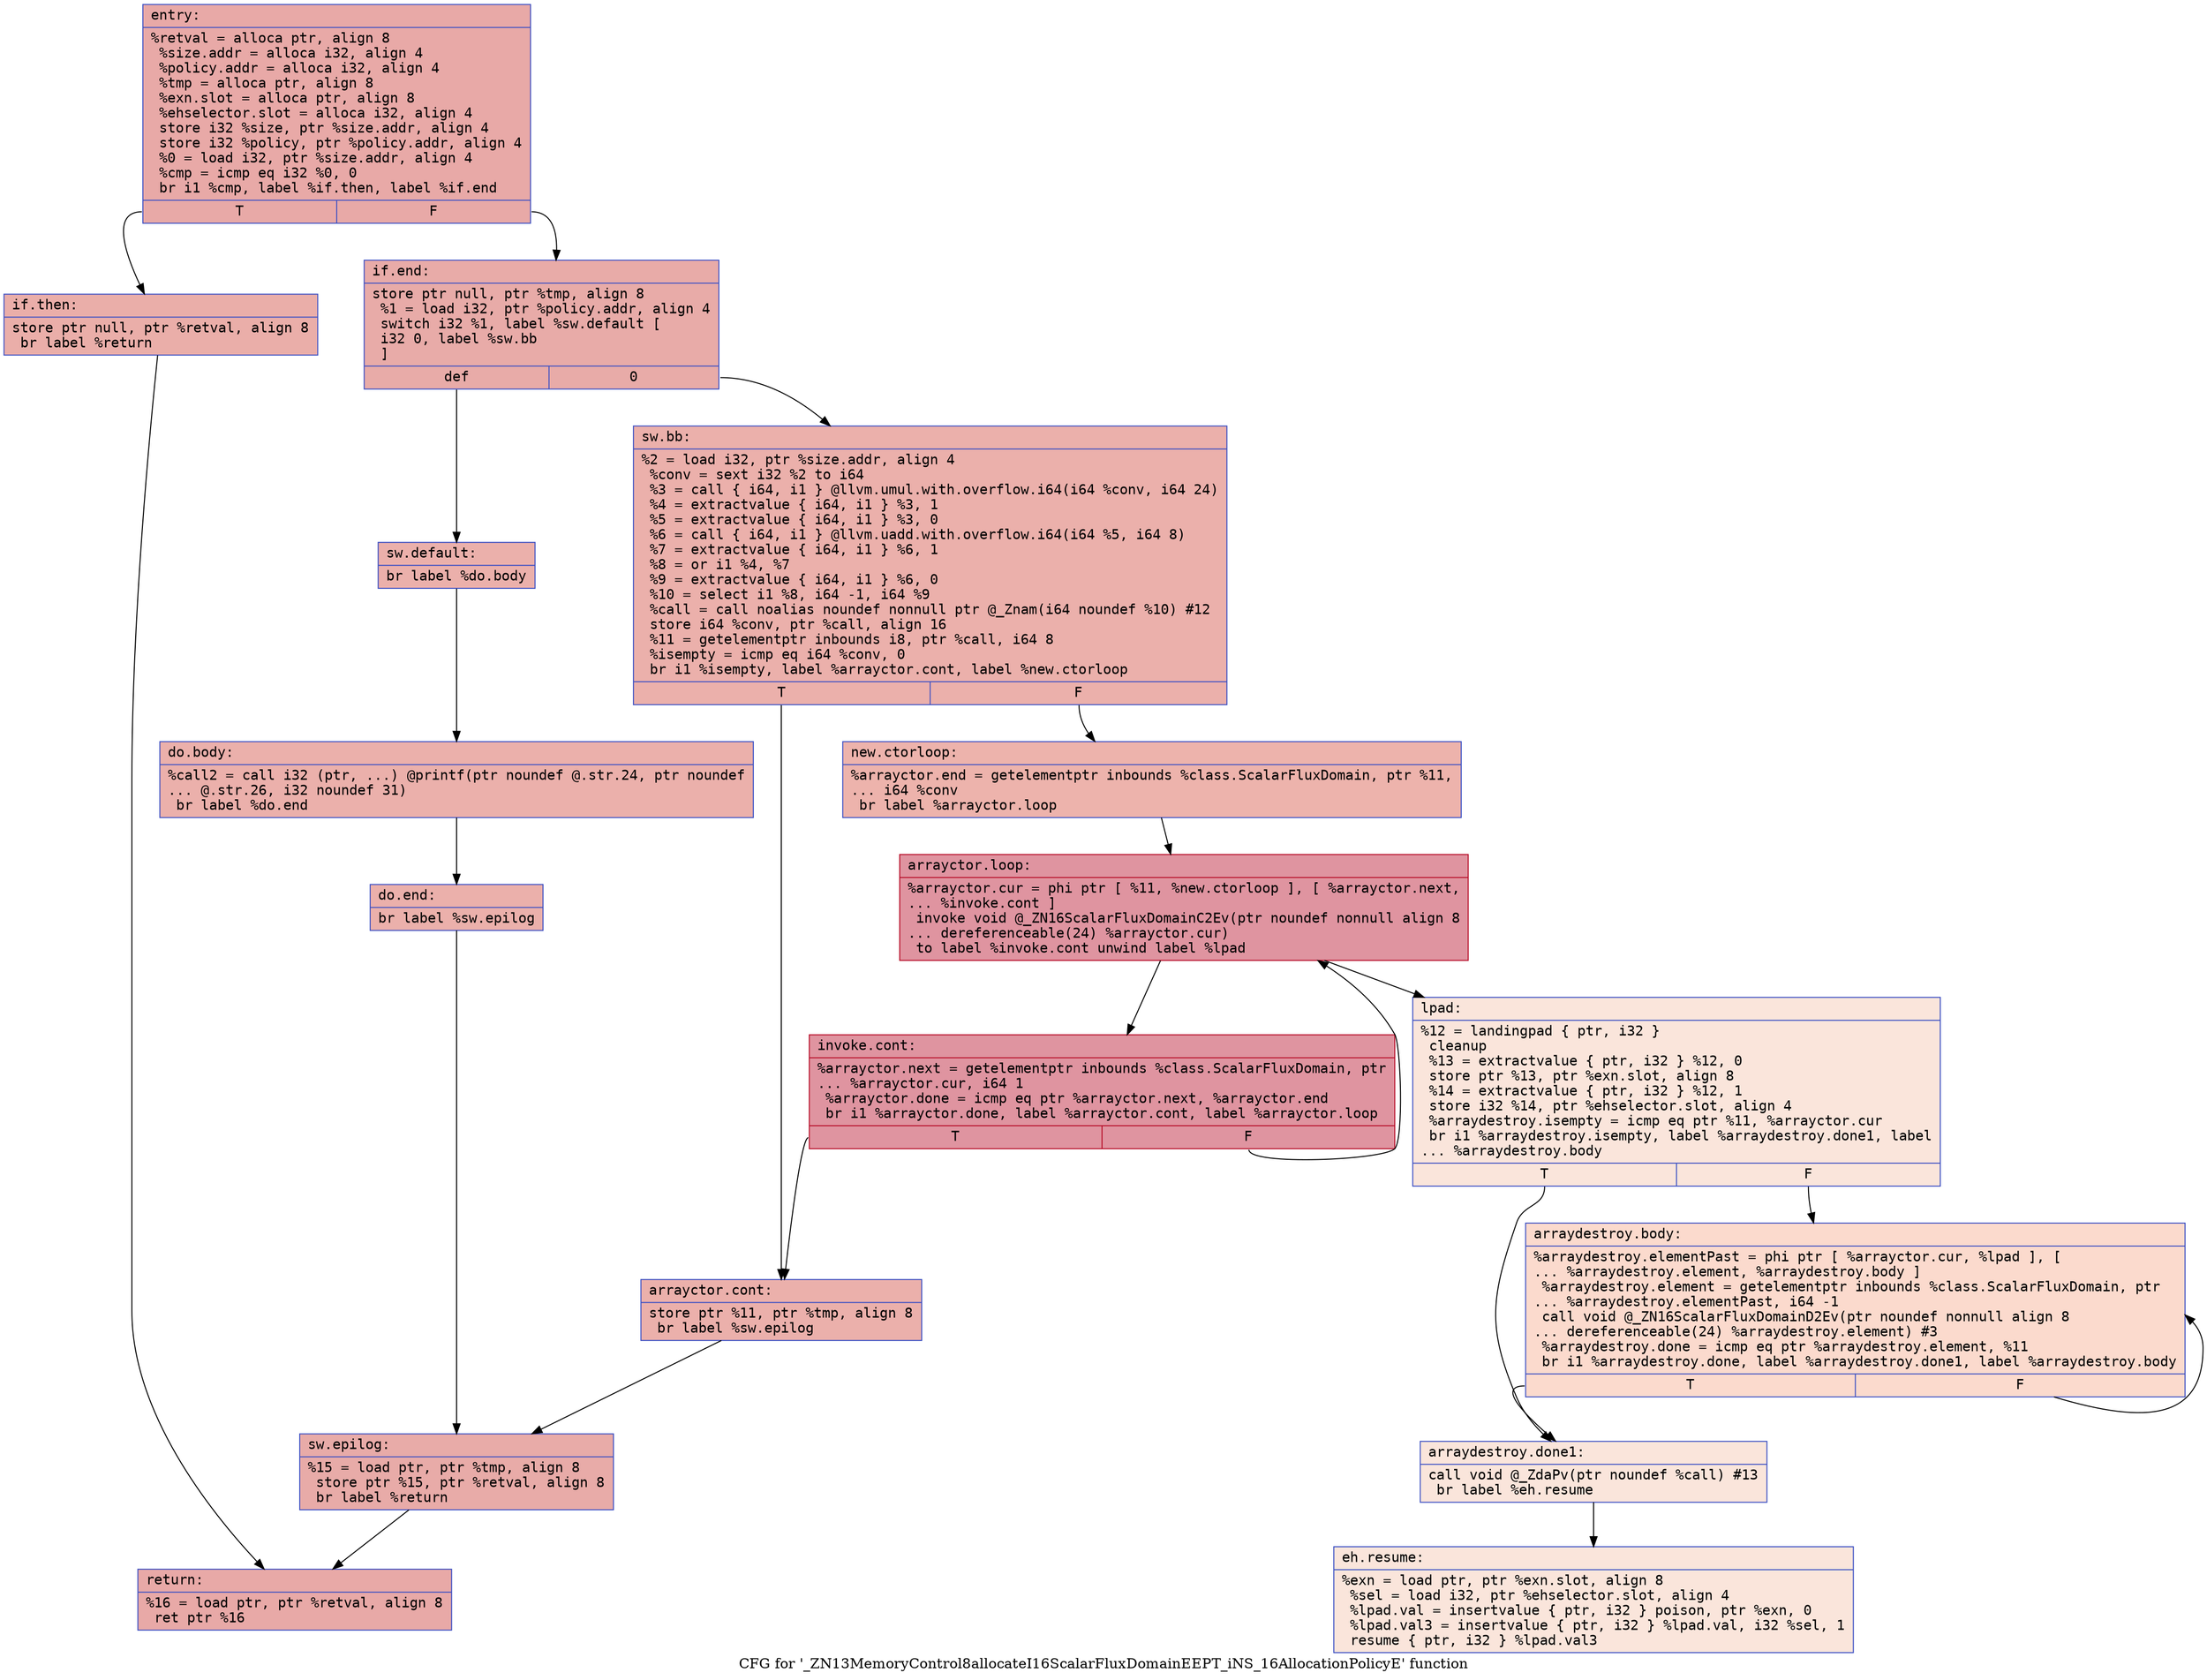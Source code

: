 digraph "CFG for '_ZN13MemoryControl8allocateI16ScalarFluxDomainEEPT_iNS_16AllocationPolicyE' function" {
	label="CFG for '_ZN13MemoryControl8allocateI16ScalarFluxDomainEEPT_iNS_16AllocationPolicyE' function";

	Node0x556c3c8740a0 [shape=record,color="#3d50c3ff", style=filled, fillcolor="#ca3b3770" fontname="Courier",label="{entry:\l|  %retval = alloca ptr, align 8\l  %size.addr = alloca i32, align 4\l  %policy.addr = alloca i32, align 4\l  %tmp = alloca ptr, align 8\l  %exn.slot = alloca ptr, align 8\l  %ehselector.slot = alloca i32, align 4\l  store i32 %size, ptr %size.addr, align 4\l  store i32 %policy, ptr %policy.addr, align 4\l  %0 = load i32, ptr %size.addr, align 4\l  %cmp = icmp eq i32 %0, 0\l  br i1 %cmp, label %if.then, label %if.end\l|{<s0>T|<s1>F}}"];
	Node0x556c3c8740a0:s0 -> Node0x556c3c874690[tooltip="entry -> if.then\nProbability 37.50%" ];
	Node0x556c3c8740a0:s1 -> Node0x556c3c874700[tooltip="entry -> if.end\nProbability 62.50%" ];
	Node0x556c3c874690 [shape=record,color="#3d50c3ff", style=filled, fillcolor="#d0473d70" fontname="Courier",label="{if.then:\l|  store ptr null, ptr %retval, align 8\l  br label %return\l}"];
	Node0x556c3c874690 -> Node0x556c3c874810[tooltip="if.then -> return\nProbability 100.00%" ];
	Node0x556c3c874700 [shape=record,color="#3d50c3ff", style=filled, fillcolor="#cc403a70" fontname="Courier",label="{if.end:\l|  store ptr null, ptr %tmp, align 8\l  %1 = load i32, ptr %policy.addr, align 4\l  switch i32 %1, label %sw.default [\l    i32 0, label %sw.bb\l  ]\l|{<s0>def|<s1>0}}"];
	Node0x556c3c874700:s0 -> Node0x556c3c874bb0[tooltip="if.end -> sw.default\nProbability 50.00%" ];
	Node0x556c3c874700:s1 -> Node0x556c3c874c30[tooltip="if.end -> sw.bb\nProbability 50.00%" ];
	Node0x556c3c874c30 [shape=record,color="#3d50c3ff", style=filled, fillcolor="#d24b4070" fontname="Courier",label="{sw.bb:\l|  %2 = load i32, ptr %size.addr, align 4\l  %conv = sext i32 %2 to i64\l  %3 = call \{ i64, i1 \} @llvm.umul.with.overflow.i64(i64 %conv, i64 24)\l  %4 = extractvalue \{ i64, i1 \} %3, 1\l  %5 = extractvalue \{ i64, i1 \} %3, 0\l  %6 = call \{ i64, i1 \} @llvm.uadd.with.overflow.i64(i64 %5, i64 8)\l  %7 = extractvalue \{ i64, i1 \} %6, 1\l  %8 = or i1 %4, %7\l  %9 = extractvalue \{ i64, i1 \} %6, 0\l  %10 = select i1 %8, i64 -1, i64 %9\l  %call = call noalias noundef nonnull ptr @_Znam(i64 noundef %10) #12\l  store i64 %conv, ptr %call, align 16\l  %11 = getelementptr inbounds i8, ptr %call, i64 8\l  %isempty = icmp eq i64 %conv, 0\l  br i1 %isempty, label %arrayctor.cont, label %new.ctorloop\l|{<s0>T|<s1>F}}"];
	Node0x556c3c874c30:s0 -> Node0x556c3c875710[tooltip="sw.bb -> arrayctor.cont\nProbability 37.50%" ];
	Node0x556c3c874c30:s1 -> Node0x556c3c875760[tooltip="sw.bb -> new.ctorloop\nProbability 62.50%" ];
	Node0x556c3c875760 [shape=record,color="#3d50c3ff", style=filled, fillcolor="#d6524470" fontname="Courier",label="{new.ctorloop:\l|  %arrayctor.end = getelementptr inbounds %class.ScalarFluxDomain, ptr %11,\l... i64 %conv\l  br label %arrayctor.loop\l}"];
	Node0x556c3c875760 -> Node0x556c3c8758e0[tooltip="new.ctorloop -> arrayctor.loop\nProbability 100.00%" ];
	Node0x556c3c8758e0 [shape=record,color="#b70d28ff", style=filled, fillcolor="#b70d2870" fontname="Courier",label="{arrayctor.loop:\l|  %arrayctor.cur = phi ptr [ %11, %new.ctorloop ], [ %arrayctor.next,\l... %invoke.cont ]\l  invoke void @_ZN16ScalarFluxDomainC2Ev(ptr noundef nonnull align 8\l... dereferenceable(24) %arrayctor.cur)\l          to label %invoke.cont unwind label %lpad\l}"];
	Node0x556c3c8758e0 -> Node0x556c3c875a30[tooltip="arrayctor.loop -> invoke.cont\nProbability 100.00%" ];
	Node0x556c3c8758e0 -> Node0x556c3c875c30[tooltip="arrayctor.loop -> lpad\nProbability 0.00%" ];
	Node0x556c3c875a30 [shape=record,color="#b70d28ff", style=filled, fillcolor="#b70d2870" fontname="Courier",label="{invoke.cont:\l|  %arrayctor.next = getelementptr inbounds %class.ScalarFluxDomain, ptr\l... %arrayctor.cur, i64 1\l  %arrayctor.done = icmp eq ptr %arrayctor.next, %arrayctor.end\l  br i1 %arrayctor.done, label %arrayctor.cont, label %arrayctor.loop\l|{<s0>T|<s1>F}}"];
	Node0x556c3c875a30:s0 -> Node0x556c3c875710[tooltip="invoke.cont -> arrayctor.cont\nProbability 3.12%" ];
	Node0x556c3c875a30:s1 -> Node0x556c3c8758e0[tooltip="invoke.cont -> arrayctor.loop\nProbability 96.88%" ];
	Node0x556c3c875710 [shape=record,color="#3d50c3ff", style=filled, fillcolor="#d24b4070" fontname="Courier",label="{arrayctor.cont:\l|  store ptr %11, ptr %tmp, align 8\l  br label %sw.epilog\l}"];
	Node0x556c3c875710 -> Node0x556c3c876290[tooltip="arrayctor.cont -> sw.epilog\nProbability 100.00%" ];
	Node0x556c3c875c30 [shape=record,color="#3d50c3ff", style=filled, fillcolor="#f4c5ad70" fontname="Courier",label="{lpad:\l|  %12 = landingpad \{ ptr, i32 \}\l          cleanup\l  %13 = extractvalue \{ ptr, i32 \} %12, 0\l  store ptr %13, ptr %exn.slot, align 8\l  %14 = extractvalue \{ ptr, i32 \} %12, 1\l  store i32 %14, ptr %ehselector.slot, align 4\l  %arraydestroy.isempty = icmp eq ptr %11, %arrayctor.cur\l  br i1 %arraydestroy.isempty, label %arraydestroy.done1, label\l... %arraydestroy.body\l|{<s0>T|<s1>F}}"];
	Node0x556c3c875c30:s0 -> Node0x556c3c876700[tooltip="lpad -> arraydestroy.done1\nProbability 37.50%" ];
	Node0x556c3c875c30:s1 -> Node0x556c3c876770[tooltip="lpad -> arraydestroy.body\nProbability 62.50%" ];
	Node0x556c3c876770 [shape=record,color="#3d50c3ff", style=filled, fillcolor="#f7ac8e70" fontname="Courier",label="{arraydestroy.body:\l|  %arraydestroy.elementPast = phi ptr [ %arrayctor.cur, %lpad ], [\l... %arraydestroy.element, %arraydestroy.body ]\l  %arraydestroy.element = getelementptr inbounds %class.ScalarFluxDomain, ptr\l... %arraydestroy.elementPast, i64 -1\l  call void @_ZN16ScalarFluxDomainD2Ev(ptr noundef nonnull align 8\l... dereferenceable(24) %arraydestroy.element) #3\l  %arraydestroy.done = icmp eq ptr %arraydestroy.element, %11\l  br i1 %arraydestroy.done, label %arraydestroy.done1, label %arraydestroy.body\l|{<s0>T|<s1>F}}"];
	Node0x556c3c876770:s0 -> Node0x556c3c876700[tooltip="arraydestroy.body -> arraydestroy.done1\nProbability 3.12%" ];
	Node0x556c3c876770:s1 -> Node0x556c3c876770[tooltip="arraydestroy.body -> arraydestroy.body\nProbability 96.88%" ];
	Node0x556c3c876700 [shape=record,color="#3d50c3ff", style=filled, fillcolor="#f4c5ad70" fontname="Courier",label="{arraydestroy.done1:\l|  call void @_ZdaPv(ptr noundef %call) #13\l  br label %eh.resume\l}"];
	Node0x556c3c876700 -> Node0x556c3c876e20[tooltip="arraydestroy.done1 -> eh.resume\nProbability 100.00%" ];
	Node0x556c3c874bb0 [shape=record,color="#3d50c3ff", style=filled, fillcolor="#d24b4070" fontname="Courier",label="{sw.default:\l|  br label %do.body\l}"];
	Node0x556c3c874bb0 -> Node0x556c3c876ee0[tooltip="sw.default -> do.body\nProbability 100.00%" ];
	Node0x556c3c876ee0 [shape=record,color="#3d50c3ff", style=filled, fillcolor="#d24b4070" fontname="Courier",label="{do.body:\l|  %call2 = call i32 (ptr, ...) @printf(ptr noundef @.str.24, ptr noundef\l... @.str.26, i32 noundef 31)\l  br label %do.end\l}"];
	Node0x556c3c876ee0 -> Node0x556c3c877010[tooltip="do.body -> do.end\nProbability 100.00%" ];
	Node0x556c3c877010 [shape=record,color="#3d50c3ff", style=filled, fillcolor="#d24b4070" fontname="Courier",label="{do.end:\l|  br label %sw.epilog\l}"];
	Node0x556c3c877010 -> Node0x556c3c876290[tooltip="do.end -> sw.epilog\nProbability 100.00%" ];
	Node0x556c3c876290 [shape=record,color="#3d50c3ff", style=filled, fillcolor="#cc403a70" fontname="Courier",label="{sw.epilog:\l|  %15 = load ptr, ptr %tmp, align 8\l  store ptr %15, ptr %retval, align 8\l  br label %return\l}"];
	Node0x556c3c876290 -> Node0x556c3c874810[tooltip="sw.epilog -> return\nProbability 100.00%" ];
	Node0x556c3c874810 [shape=record,color="#3d50c3ff", style=filled, fillcolor="#ca3b3770" fontname="Courier",label="{return:\l|  %16 = load ptr, ptr %retval, align 8\l  ret ptr %16\l}"];
	Node0x556c3c876e20 [shape=record,color="#3d50c3ff", style=filled, fillcolor="#f4c5ad70" fontname="Courier",label="{eh.resume:\l|  %exn = load ptr, ptr %exn.slot, align 8\l  %sel = load i32, ptr %ehselector.slot, align 4\l  %lpad.val = insertvalue \{ ptr, i32 \} poison, ptr %exn, 0\l  %lpad.val3 = insertvalue \{ ptr, i32 \} %lpad.val, i32 %sel, 1\l  resume \{ ptr, i32 \} %lpad.val3\l}"];
}
